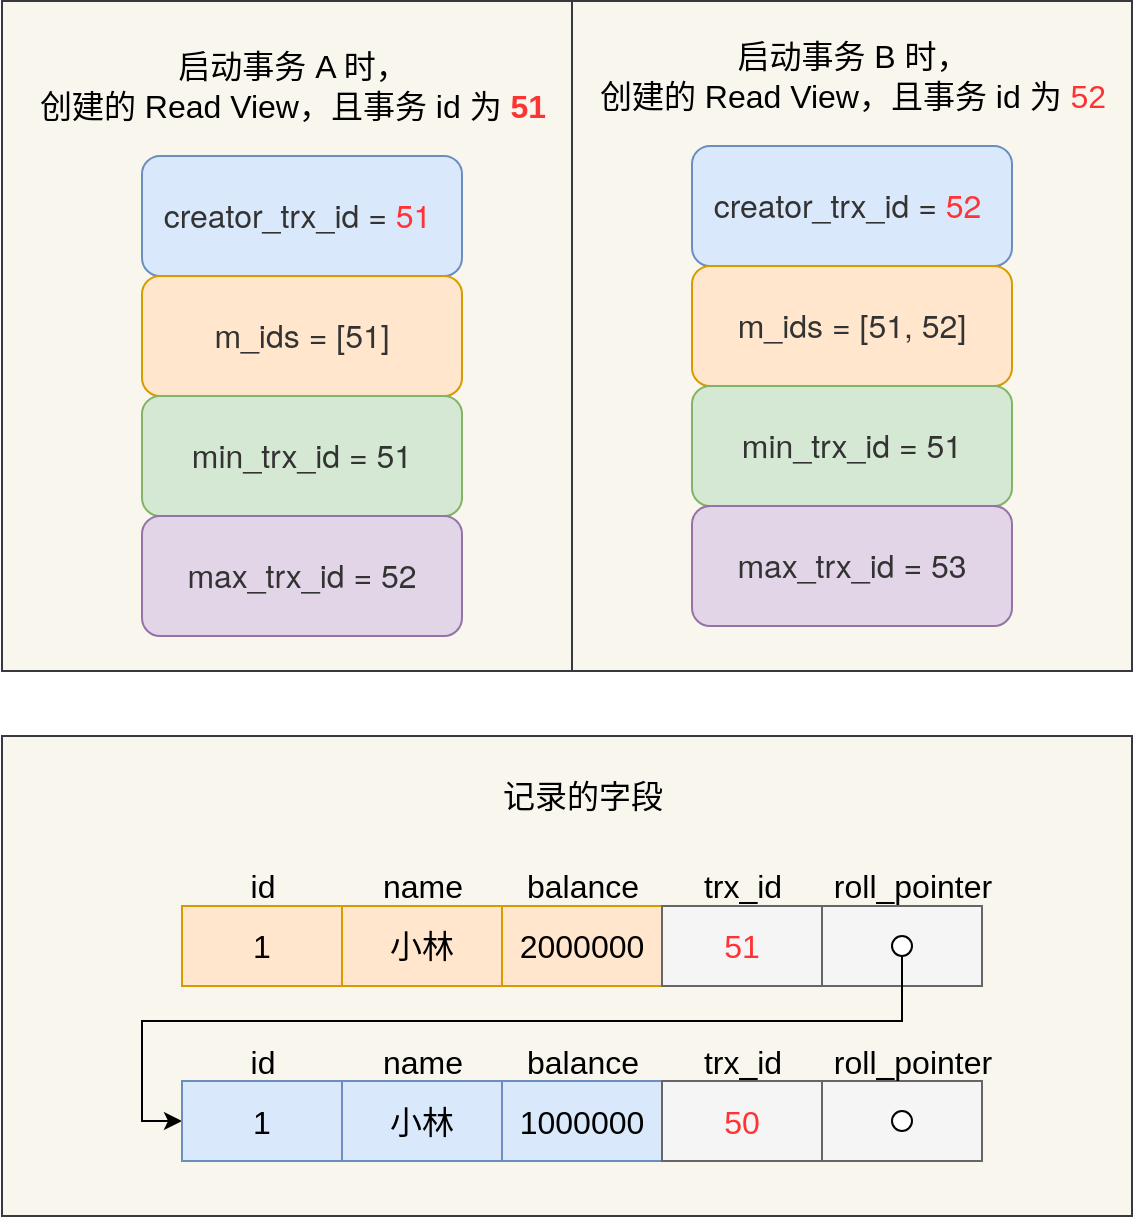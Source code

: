 <mxfile version="17.2.4" type="github">
  <diagram id="Cp42pC52uNfqe64E5h4S" name="第 1 页">
    <mxGraphModel dx="929" dy="474" grid="1" gridSize="10" guides="1" tooltips="1" connect="1" arrows="1" fold="1" page="1" pageScale="1" pageWidth="827" pageHeight="1169" math="0" shadow="0">
      <root>
        <mxCell id="0" />
        <mxCell id="1" parent="0" />
        <mxCell id="SdBFjOFu3vt-NOmjHi9i-1" value="" style="rounded=0;whiteSpace=wrap;html=1;fontSize=16;fillColor=#f9f7ed;strokeColor=#36393d;" parent="1" vertex="1">
          <mxGeometry x="180" y="400" width="565" height="240" as="geometry" />
        </mxCell>
        <mxCell id="SdBFjOFu3vt-NOmjHi9i-2" value="" style="rounded=0;whiteSpace=wrap;html=1;fontSize=16;fillColor=#f9f7ed;strokeColor=#36393d;" parent="1" vertex="1">
          <mxGeometry x="465" y="32.5" width="280" height="335" as="geometry" />
        </mxCell>
        <mxCell id="SdBFjOFu3vt-NOmjHi9i-3" value="" style="rounded=0;whiteSpace=wrap;html=1;fontSize=16;fillColor=#f9f7ed;strokeColor=#36393d;" parent="1" vertex="1">
          <mxGeometry x="180" y="32.5" width="285" height="335" as="geometry" />
        </mxCell>
        <mxCell id="SdBFjOFu3vt-NOmjHi9i-4" value="&lt;span style=&quot;color: rgb(51 , 51 , 51) ; font-family: &amp;#34;helvetica neue&amp;#34; , &amp;#34;helvetica&amp;#34; , &amp;#34;arial&amp;#34; , sans-serif ; font-size: 16px ; text-align: left&quot;&gt;creator_trx_&lt;/span&gt;&lt;span style=&quot;color: rgb(51 , 51 , 51) ; font-family: &amp;#34;helvetica neue&amp;#34; , &amp;#34;helvetica&amp;#34; , &amp;#34;arial&amp;#34; , sans-serif ; font-size: 16px ; text-align: left&quot;&gt;id = &lt;/span&gt;&lt;span style=&quot;font-family: &amp;#34;helvetica neue&amp;#34; , &amp;#34;helvetica&amp;#34; , &amp;#34;arial&amp;#34; , sans-serif ; font-size: 16px ; text-align: left&quot;&gt;&lt;font color=&quot;#ff3333&quot;&gt;51&lt;/font&gt;&lt;/span&gt;&lt;span style=&quot;color: rgb(51 , 51 , 51) ; font-family: &amp;#34;helvetica neue&amp;#34; , &amp;#34;helvetica&amp;#34; , &amp;#34;arial&amp;#34; , sans-serif ; font-size: 16px ; text-align: left&quot;&gt;&amp;nbsp;&lt;/span&gt;" style="rounded=1;whiteSpace=wrap;html=1;fontSize=16;fillColor=#dae8fc;strokeColor=#6c8ebf;labelBackgroundColor=none;" parent="1" vertex="1">
          <mxGeometry x="250" y="110" width="160" height="60" as="geometry" />
        </mxCell>
        <mxCell id="SdBFjOFu3vt-NOmjHi9i-5" value="&lt;span style=&quot;color: rgb(51 , 51 , 51) ; font-family: &amp;#34;helvetica neue&amp;#34; , &amp;#34;helvetica&amp;#34; , &amp;#34;arial&amp;#34; , sans-serif ; font-size: 16px ; text-align: left&quot;&gt;m_&lt;/span&gt;&lt;span style=&quot;color: rgb(51 , 51 , 51) ; font-family: &amp;#34;helvetica neue&amp;#34; , &amp;#34;helvetica&amp;#34; , &amp;#34;arial&amp;#34; , sans-serif ; font-size: 16px ; text-align: left&quot;&gt;id&lt;/span&gt;&lt;span style=&quot;color: rgb(51 , 51 , 51) ; font-family: &amp;#34;helvetica neue&amp;#34; , &amp;#34;helvetica&amp;#34; , &amp;#34;arial&amp;#34; , sans-serif ; font-size: 16px ; text-align: left&quot;&gt;s = [51]&lt;br style=&quot;font-size: 16px&quot;&gt;&lt;/span&gt;" style="rounded=1;whiteSpace=wrap;html=1;fontSize=16;fillColor=#ffe6cc;strokeColor=#d79b00;labelBackgroundColor=none;" parent="1" vertex="1">
          <mxGeometry x="250" y="170" width="160" height="60" as="geometry" />
        </mxCell>
        <mxCell id="SdBFjOFu3vt-NOmjHi9i-6" value="&lt;span style=&quot;color: rgb(51 , 51 , 51) ; font-family: &amp;quot;helvetica neue&amp;quot; , &amp;quot;helvetica&amp;quot; , &amp;quot;arial&amp;quot; , sans-serif ; font-size: 16px ; text-align: left&quot;&gt;min_trx_&lt;/span&gt;&lt;span style=&quot;color: rgb(51 , 51 , 51) ; font-family: &amp;quot;helvetica neue&amp;quot; , &amp;quot;helvetica&amp;quot; , &amp;quot;arial&amp;quot; , sans-serif ; font-size: 16px ; text-align: left&quot;&gt;id = 51&lt;/span&gt;" style="rounded=1;whiteSpace=wrap;html=1;fontSize=16;fillColor=#d5e8d4;strokeColor=#82b366;labelBackgroundColor=none;" parent="1" vertex="1">
          <mxGeometry x="250" y="230" width="160" height="60" as="geometry" />
        </mxCell>
        <mxCell id="SdBFjOFu3vt-NOmjHi9i-7" value="&lt;span style=&quot;color: rgb(51 , 51 , 51) ; font-family: &amp;#34;helvetica neue&amp;#34; , &amp;#34;helvetica&amp;#34; , &amp;#34;arial&amp;#34; , sans-serif ; font-size: 16px ; text-align: left&quot;&gt;max_trx_&lt;/span&gt;&lt;span style=&quot;color: rgb(51 , 51 , 51) ; font-family: &amp;#34;helvetica neue&amp;#34; , &amp;#34;helvetica&amp;#34; , &amp;#34;arial&amp;#34; , sans-serif ; font-size: 16px ; text-align: left&quot;&gt;id = 52&lt;/span&gt;" style="rounded=1;whiteSpace=wrap;html=1;fontSize=16;fillColor=#e1d5e7;strokeColor=#9673a6;labelBackgroundColor=none;" parent="1" vertex="1">
          <mxGeometry x="250" y="290" width="160" height="60" as="geometry" />
        </mxCell>
        <mxCell id="SdBFjOFu3vt-NOmjHi9i-8" value="&lt;span style=&quot;color: rgb(51 , 51 , 51) ; font-family: &amp;#34;helvetica neue&amp;#34; , &amp;#34;helvetica&amp;#34; , &amp;#34;arial&amp;#34; , sans-serif ; font-size: 16px ; text-align: left&quot;&gt;creator_trx_&lt;/span&gt;&lt;span style=&quot;color: rgb(51 , 51 , 51) ; font-family: &amp;#34;helvetica neue&amp;#34; , &amp;#34;helvetica&amp;#34; , &amp;#34;arial&amp;#34; , sans-serif ; font-size: 16px ; text-align: left&quot;&gt;id = &lt;/span&gt;&lt;span style=&quot;font-family: &amp;#34;helvetica neue&amp;#34; , &amp;#34;helvetica&amp;#34; , &amp;#34;arial&amp;#34; , sans-serif ; font-size: 16px ; text-align: left&quot;&gt;&lt;font color=&quot;#ff3333&quot;&gt;52&lt;/font&gt;&lt;/span&gt;&lt;span style=&quot;color: rgb(51 , 51 , 51) ; font-family: &amp;#34;helvetica neue&amp;#34; , &amp;#34;helvetica&amp;#34; , &amp;#34;arial&amp;#34; , sans-serif ; font-size: 16px ; text-align: left&quot;&gt;&amp;nbsp;&lt;/span&gt;" style="rounded=1;whiteSpace=wrap;html=1;fontSize=16;fillColor=#dae8fc;strokeColor=#6c8ebf;labelBackgroundColor=none;" parent="1" vertex="1">
          <mxGeometry x="525" y="105" width="160" height="60" as="geometry" />
        </mxCell>
        <mxCell id="SdBFjOFu3vt-NOmjHi9i-9" value="&lt;span style=&quot;color: rgb(51 , 51 , 51) ; font-family: &amp;quot;helvetica neue&amp;quot; , &amp;quot;helvetica&amp;quot; , &amp;quot;arial&amp;quot; , sans-serif ; font-size: 16px ; text-align: left&quot;&gt;m_&lt;/span&gt;&lt;span style=&quot;color: rgb(51 , 51 , 51) ; font-family: &amp;quot;helvetica neue&amp;quot; , &amp;quot;helvetica&amp;quot; , &amp;quot;arial&amp;quot; , sans-serif ; font-size: 16px ; text-align: left&quot;&gt;id&lt;/span&gt;&lt;span style=&quot;color: rgb(51 , 51 , 51) ; font-family: &amp;quot;helvetica neue&amp;quot; , &amp;quot;helvetica&amp;quot; , &amp;quot;arial&amp;quot; , sans-serif ; font-size: 16px ; text-align: left&quot;&gt;s = [51, 52]&lt;br style=&quot;font-size: 16px;&quot;&gt;&lt;/span&gt;" style="rounded=1;whiteSpace=wrap;html=1;fontSize=16;fillColor=#ffe6cc;strokeColor=#d79b00;labelBackgroundColor=none;" parent="1" vertex="1">
          <mxGeometry x="525" y="165" width="160" height="60" as="geometry" />
        </mxCell>
        <mxCell id="SdBFjOFu3vt-NOmjHi9i-10" value="&lt;span style=&quot;color: rgb(51 , 51 , 51) ; font-family: &amp;quot;helvetica neue&amp;quot; , &amp;quot;helvetica&amp;quot; , &amp;quot;arial&amp;quot; , sans-serif ; font-size: 16px ; text-align: left&quot;&gt;min_trx_&lt;/span&gt;&lt;span style=&quot;color: rgb(51 , 51 , 51) ; font-family: &amp;quot;helvetica neue&amp;quot; , &amp;quot;helvetica&amp;quot; , &amp;quot;arial&amp;quot; , sans-serif ; font-size: 16px ; text-align: left&quot;&gt;id = 51&lt;/span&gt;" style="rounded=1;whiteSpace=wrap;html=1;fontSize=16;fillColor=#d5e8d4;strokeColor=#82b366;labelBackgroundColor=none;" parent="1" vertex="1">
          <mxGeometry x="525" y="225" width="160" height="60" as="geometry" />
        </mxCell>
        <mxCell id="SdBFjOFu3vt-NOmjHi9i-11" value="&lt;span style=&quot;color: rgb(51 , 51 , 51) ; font-family: &amp;quot;helvetica neue&amp;quot; , &amp;quot;helvetica&amp;quot; , &amp;quot;arial&amp;quot; , sans-serif ; font-size: 16px ; text-align: left&quot;&gt;max_trx_&lt;/span&gt;&lt;span style=&quot;color: rgb(51 , 51 , 51) ; font-family: &amp;quot;helvetica neue&amp;quot; , &amp;quot;helvetica&amp;quot; , &amp;quot;arial&amp;quot; , sans-serif ; font-size: 16px ; text-align: left&quot;&gt;id = 53&lt;/span&gt;" style="rounded=1;whiteSpace=wrap;html=1;fontSize=16;fillColor=#e1d5e7;strokeColor=#9673a6;labelBackgroundColor=none;" parent="1" vertex="1">
          <mxGeometry x="525" y="285" width="160" height="60" as="geometry" />
        </mxCell>
        <mxCell id="SdBFjOFu3vt-NOmjHi9i-12" value="启动事务 A 时，&lt;br style=&quot;font-size: 16px&quot;&gt;创建的 Read View，且事务 id 为 &lt;b&gt;&lt;font color=&quot;#ff3333&quot;&gt;51&lt;/font&gt;&lt;/b&gt;" style="text;html=1;align=center;verticalAlign=middle;resizable=0;points=[];autosize=1;strokeColor=none;fontSize=16;" parent="1" vertex="1">
          <mxGeometry x="190" y="55" width="270" height="40" as="geometry" />
        </mxCell>
        <mxCell id="SdBFjOFu3vt-NOmjHi9i-13" value="启动事务 B 时，&lt;br style=&quot;font-size: 16px&quot;&gt;创建的 Read View，且事务 id 为 &lt;font color=&quot;#ff3333&quot;&gt;52&lt;/font&gt;" style="text;html=1;align=center;verticalAlign=middle;resizable=0;points=[];autosize=1;strokeColor=none;fontSize=16;" parent="1" vertex="1">
          <mxGeometry x="470" y="50" width="270" height="40" as="geometry" />
        </mxCell>
        <mxCell id="SdBFjOFu3vt-NOmjHi9i-14" value="1" style="rounded=0;whiteSpace=wrap;html=1;fontSize=16;fillColor=#ffe6cc;strokeColor=#d79b00;" parent="1" vertex="1">
          <mxGeometry x="270" y="485" width="80" height="40" as="geometry" />
        </mxCell>
        <mxCell id="SdBFjOFu3vt-NOmjHi9i-15" value="小林" style="rounded=0;whiteSpace=wrap;html=1;fontSize=16;fillColor=#ffe6cc;strokeColor=#d79b00;" parent="1" vertex="1">
          <mxGeometry x="350" y="485" width="80" height="40" as="geometry" />
        </mxCell>
        <mxCell id="SdBFjOFu3vt-NOmjHi9i-16" value="2000000" style="rounded=0;whiteSpace=wrap;html=1;fontSize=16;fillColor=#ffe6cc;strokeColor=#d79b00;" parent="1" vertex="1">
          <mxGeometry x="430" y="485" width="80" height="40" as="geometry" />
        </mxCell>
        <mxCell id="SdBFjOFu3vt-NOmjHi9i-17" value="&lt;font color=&quot;#ff3333&quot;&gt;51&lt;/font&gt;" style="rounded=0;whiteSpace=wrap;html=1;fontSize=16;fillColor=#f5f5f5;strokeColor=#666666;fontColor=#333333;" parent="1" vertex="1">
          <mxGeometry x="510" y="485" width="80" height="40" as="geometry" />
        </mxCell>
        <mxCell id="SdBFjOFu3vt-NOmjHi9i-18" value="" style="rounded=0;whiteSpace=wrap;html=1;fontSize=16;fillColor=#f5f5f5;strokeColor=#666666;fontColor=#333333;" parent="1" vertex="1">
          <mxGeometry x="590" y="485" width="80" height="40" as="geometry" />
        </mxCell>
        <mxCell id="SdBFjOFu3vt-NOmjHi9i-19" value="id" style="text;html=1;align=center;verticalAlign=middle;resizable=0;points=[];autosize=1;strokeColor=none;fontSize=16;" parent="1" vertex="1">
          <mxGeometry x="295" y="465" width="30" height="20" as="geometry" />
        </mxCell>
        <mxCell id="SdBFjOFu3vt-NOmjHi9i-20" value="name" style="text;html=1;align=center;verticalAlign=middle;resizable=0;points=[];autosize=1;strokeColor=none;fontSize=16;" parent="1" vertex="1">
          <mxGeometry x="360" y="465" width="60" height="20" as="geometry" />
        </mxCell>
        <mxCell id="SdBFjOFu3vt-NOmjHi9i-21" value="balance" style="text;html=1;align=center;verticalAlign=middle;resizable=0;points=[];autosize=1;strokeColor=none;fontSize=16;" parent="1" vertex="1">
          <mxGeometry x="435" y="465" width="70" height="20" as="geometry" />
        </mxCell>
        <mxCell id="SdBFjOFu3vt-NOmjHi9i-22" value="trx_id" style="text;html=1;align=center;verticalAlign=middle;resizable=0;points=[];autosize=1;strokeColor=none;fontSize=16;" parent="1" vertex="1">
          <mxGeometry x="525" y="465" width="50" height="20" as="geometry" />
        </mxCell>
        <mxCell id="SdBFjOFu3vt-NOmjHi9i-23" value="roll_pointer" style="text;html=1;align=center;verticalAlign=middle;resizable=0;points=[];autosize=1;strokeColor=none;fontSize=16;" parent="1" vertex="1">
          <mxGeometry x="590" y="465" width="90" height="20" as="geometry" />
        </mxCell>
        <mxCell id="SdBFjOFu3vt-NOmjHi9i-37" style="edgeStyle=orthogonalEdgeStyle;rounded=0;orthogonalLoop=1;jettySize=auto;html=1;entryX=0;entryY=0.5;entryDx=0;entryDy=0;" parent="1" source="SdBFjOFu3vt-NOmjHi9i-24" target="SdBFjOFu3vt-NOmjHi9i-26" edge="1">
          <mxGeometry relative="1" as="geometry">
            <Array as="points">
              <mxPoint x="630" y="542.5" />
              <mxPoint x="250" y="542.5" />
              <mxPoint x="250" y="592.5" />
            </Array>
          </mxGeometry>
        </mxCell>
        <mxCell id="SdBFjOFu3vt-NOmjHi9i-24" value="" style="ellipse;whiteSpace=wrap;html=1;aspect=fixed;fontSize=16;" parent="1" vertex="1">
          <mxGeometry x="625" y="500" width="10" height="10" as="geometry" />
        </mxCell>
        <mxCell id="SdBFjOFu3vt-NOmjHi9i-25" value="记录的字段" style="text;html=1;align=center;verticalAlign=middle;resizable=0;points=[];autosize=1;strokeColor=none;fontSize=16;" parent="1" vertex="1">
          <mxGeometry x="420" y="420" width="100" height="20" as="geometry" />
        </mxCell>
        <mxCell id="SdBFjOFu3vt-NOmjHi9i-26" value="1" style="rounded=0;whiteSpace=wrap;html=1;fontSize=16;fillColor=#dae8fc;strokeColor=#6c8ebf;" parent="1" vertex="1">
          <mxGeometry x="270" y="572.5" width="80" height="40" as="geometry" />
        </mxCell>
        <mxCell id="SdBFjOFu3vt-NOmjHi9i-27" value="小林" style="rounded=0;whiteSpace=wrap;html=1;fontSize=16;fillColor=#dae8fc;strokeColor=#6c8ebf;" parent="1" vertex="1">
          <mxGeometry x="350" y="572.5" width="80" height="40" as="geometry" />
        </mxCell>
        <mxCell id="SdBFjOFu3vt-NOmjHi9i-28" value="1000000" style="rounded=0;whiteSpace=wrap;html=1;fontSize=16;fillColor=#dae8fc;strokeColor=#6c8ebf;" parent="1" vertex="1">
          <mxGeometry x="430" y="572.5" width="80" height="40" as="geometry" />
        </mxCell>
        <mxCell id="SdBFjOFu3vt-NOmjHi9i-29" value="&lt;font color=&quot;#ff3333&quot;&gt;50&lt;/font&gt;" style="rounded=0;whiteSpace=wrap;html=1;fontSize=16;fillColor=#f5f5f5;strokeColor=#666666;fontColor=#333333;" parent="1" vertex="1">
          <mxGeometry x="510" y="572.5" width="80" height="40" as="geometry" />
        </mxCell>
        <mxCell id="SdBFjOFu3vt-NOmjHi9i-30" value="" style="rounded=0;whiteSpace=wrap;html=1;fontSize=16;fillColor=#f5f5f5;strokeColor=#666666;fontColor=#333333;" parent="1" vertex="1">
          <mxGeometry x="590" y="572.5" width="80" height="40" as="geometry" />
        </mxCell>
        <mxCell id="SdBFjOFu3vt-NOmjHi9i-31" value="id" style="text;html=1;align=center;verticalAlign=middle;resizable=0;points=[];autosize=1;strokeColor=none;fontSize=16;" parent="1" vertex="1">
          <mxGeometry x="295" y="552.5" width="30" height="20" as="geometry" />
        </mxCell>
        <mxCell id="SdBFjOFu3vt-NOmjHi9i-32" value="name" style="text;html=1;align=center;verticalAlign=middle;resizable=0;points=[];autosize=1;strokeColor=none;fontSize=16;" parent="1" vertex="1">
          <mxGeometry x="360" y="552.5" width="60" height="20" as="geometry" />
        </mxCell>
        <mxCell id="SdBFjOFu3vt-NOmjHi9i-33" value="balance" style="text;html=1;align=center;verticalAlign=middle;resizable=0;points=[];autosize=1;strokeColor=none;fontSize=16;" parent="1" vertex="1">
          <mxGeometry x="435" y="552.5" width="70" height="20" as="geometry" />
        </mxCell>
        <mxCell id="SdBFjOFu3vt-NOmjHi9i-34" value="trx_id" style="text;html=1;align=center;verticalAlign=middle;resizable=0;points=[];autosize=1;strokeColor=none;fontSize=16;" parent="1" vertex="1">
          <mxGeometry x="525" y="552.5" width="50" height="20" as="geometry" />
        </mxCell>
        <mxCell id="SdBFjOFu3vt-NOmjHi9i-35" value="roll_pointer" style="text;html=1;align=center;verticalAlign=middle;resizable=0;points=[];autosize=1;strokeColor=none;fontSize=16;" parent="1" vertex="1">
          <mxGeometry x="590" y="552.5" width="90" height="20" as="geometry" />
        </mxCell>
        <mxCell id="SdBFjOFu3vt-NOmjHi9i-36" value="" style="ellipse;whiteSpace=wrap;html=1;aspect=fixed;fontSize=16;" parent="1" vertex="1">
          <mxGeometry x="625" y="587.5" width="10" height="10" as="geometry" />
        </mxCell>
      </root>
    </mxGraphModel>
  </diagram>
</mxfile>
